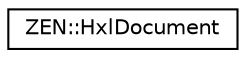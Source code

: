 digraph "Graphical Class Hierarchy"
{
 // LATEX_PDF_SIZE
  edge [fontname="Helvetica",fontsize="10",labelfontname="Helvetica",labelfontsize="10"];
  node [fontname="Helvetica",fontsize="10",shape=record];
  rankdir="LR";
  Node0 [label="ZEN::HxlDocument",height=0.2,width=0.4,color="black", fillcolor="white", style="filled",URL="$structZEN_1_1HxlDocument.html",tooltip=" "];
}
